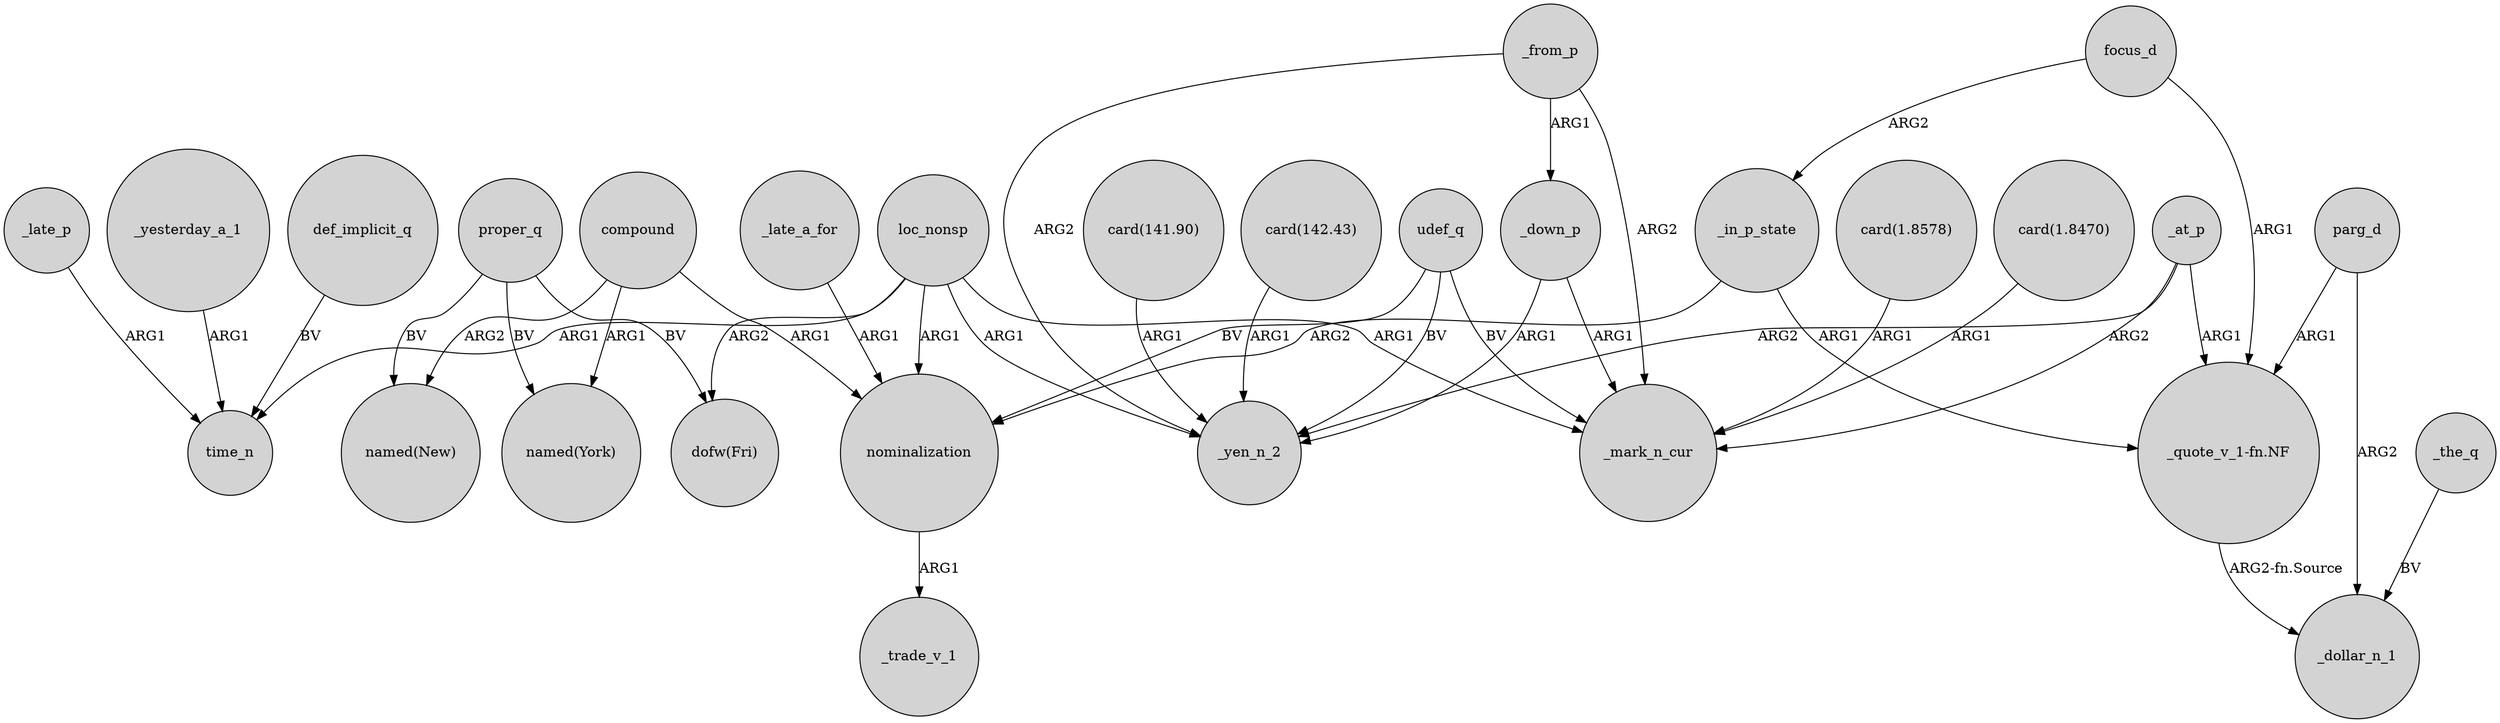 digraph {
	node [shape=circle style=filled]
	_late_p -> time_n [label=ARG1]
	_yesterday_a_1 -> time_n [label=ARG1]
	proper_q -> "dofw(Fri)" [label=BV]
	udef_q -> _yen_n_2 [label=BV]
	compound -> "named(New)" [label=ARG2]
	"card(141.90)" -> _yen_n_2 [label=ARG1]
	_from_p -> _mark_n_cur [label=ARG2]
	proper_q -> "named(New)" [label=BV]
	"_quote_v_1-fn.NF" -> _dollar_n_1 [label="ARG2-fn.Source"]
	"card(142.43)" -> _yen_n_2 [label=ARG1]
	loc_nonsp -> nominalization [label=ARG1]
	_from_p -> _down_p [label=ARG1]
	focus_d -> _in_p_state [label=ARG2]
	udef_q -> _mark_n_cur [label=BV]
	_the_q -> _dollar_n_1 [label=BV]
	_at_p -> "_quote_v_1-fn.NF" [label=ARG1]
	_down_p -> _yen_n_2 [label=ARG1]
	nominalization -> _trade_v_1 [label=ARG1]
	loc_nonsp -> time_n [label=ARG1]
	loc_nonsp -> "dofw(Fri)" [label=ARG2]
	parg_d -> "_quote_v_1-fn.NF" [label=ARG1]
	"card(1.8578)" -> _mark_n_cur [label=ARG1]
	focus_d -> "_quote_v_1-fn.NF" [label=ARG1]
	compound -> "named(York)" [label=ARG1]
	_down_p -> _mark_n_cur [label=ARG1]
	loc_nonsp -> _yen_n_2 [label=ARG1]
	_at_p -> _yen_n_2 [label=ARG2]
	_in_p_state -> "_quote_v_1-fn.NF" [label=ARG1]
	_in_p_state -> nominalization [label=ARG2]
	udef_q -> nominalization [label=BV]
	parg_d -> _dollar_n_1 [label=ARG2]
	loc_nonsp -> _mark_n_cur [label=ARG1]
	_from_p -> _yen_n_2 [label=ARG2]
	proper_q -> "named(York)" [label=BV]
	compound -> nominalization [label=ARG1]
	_late_a_for -> nominalization [label=ARG1]
	"card(1.8470)" -> _mark_n_cur [label=ARG1]
	def_implicit_q -> time_n [label=BV]
	_at_p -> _mark_n_cur [label=ARG2]
}

